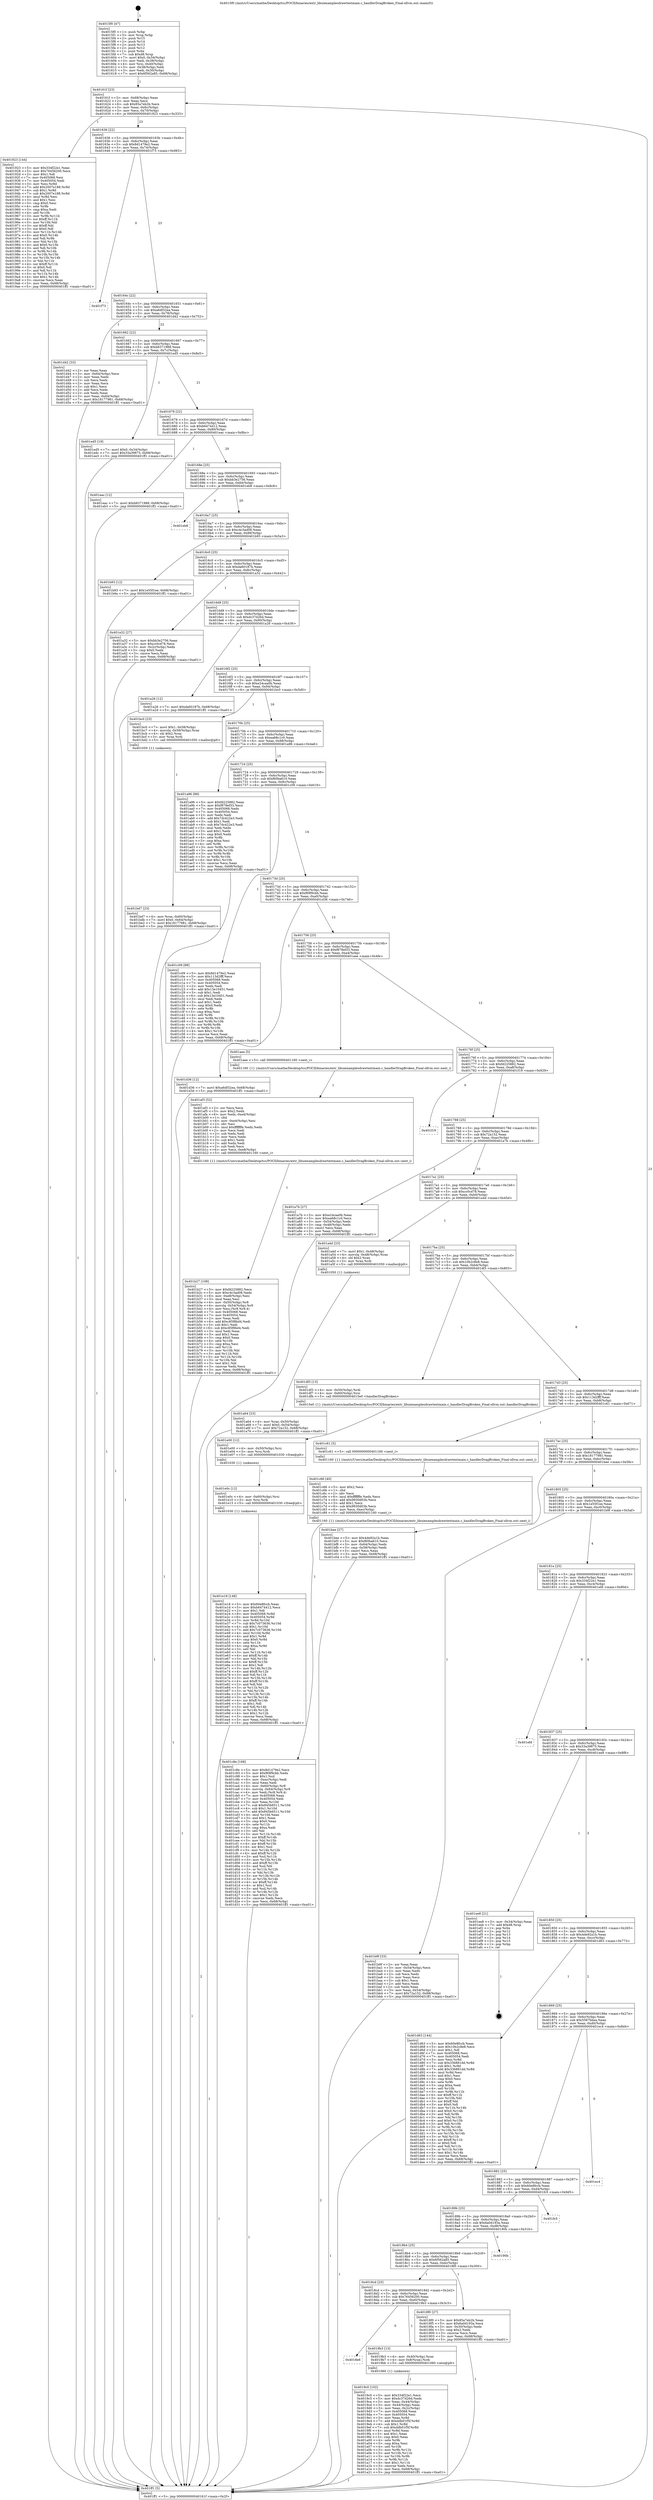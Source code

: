 digraph "0x4015f0" {
  label = "0x4015f0 (/mnt/c/Users/mathe/Desktop/tcc/POCII/binaries/extr_libuiexamplesdrawtextmain.c_handlerDragBroken_Final-ollvm.out::main(0))"
  labelloc = "t"
  node[shape=record]

  Entry [label="",width=0.3,height=0.3,shape=circle,fillcolor=black,style=filled]
  "0x40161f" [label="{
     0x40161f [23]\l
     | [instrs]\l
     &nbsp;&nbsp;0x40161f \<+3\>: mov -0x68(%rbp),%eax\l
     &nbsp;&nbsp;0x401622 \<+2\>: mov %eax,%ecx\l
     &nbsp;&nbsp;0x401624 \<+6\>: sub $0x85a7eb2b,%ecx\l
     &nbsp;&nbsp;0x40162a \<+3\>: mov %eax,-0x6c(%rbp)\l
     &nbsp;&nbsp;0x40162d \<+3\>: mov %ecx,-0x70(%rbp)\l
     &nbsp;&nbsp;0x401630 \<+6\>: je 0000000000401923 \<main+0x333\>\l
  }"]
  "0x401923" [label="{
     0x401923 [144]\l
     | [instrs]\l
     &nbsp;&nbsp;0x401923 \<+5\>: mov $0x334f22e1,%eax\l
     &nbsp;&nbsp;0x401928 \<+5\>: mov $0x76456200,%ecx\l
     &nbsp;&nbsp;0x40192d \<+2\>: mov $0x1,%dl\l
     &nbsp;&nbsp;0x40192f \<+7\>: mov 0x405068,%esi\l
     &nbsp;&nbsp;0x401936 \<+7\>: mov 0x405054,%edi\l
     &nbsp;&nbsp;0x40193d \<+3\>: mov %esi,%r8d\l
     &nbsp;&nbsp;0x401940 \<+7\>: add $0x2007e188,%r8d\l
     &nbsp;&nbsp;0x401947 \<+4\>: sub $0x1,%r8d\l
     &nbsp;&nbsp;0x40194b \<+7\>: sub $0x2007e188,%r8d\l
     &nbsp;&nbsp;0x401952 \<+4\>: imul %r8d,%esi\l
     &nbsp;&nbsp;0x401956 \<+3\>: and $0x1,%esi\l
     &nbsp;&nbsp;0x401959 \<+3\>: cmp $0x0,%esi\l
     &nbsp;&nbsp;0x40195c \<+4\>: sete %r9b\l
     &nbsp;&nbsp;0x401960 \<+3\>: cmp $0xa,%edi\l
     &nbsp;&nbsp;0x401963 \<+4\>: setl %r10b\l
     &nbsp;&nbsp;0x401967 \<+3\>: mov %r9b,%r11b\l
     &nbsp;&nbsp;0x40196a \<+4\>: xor $0xff,%r11b\l
     &nbsp;&nbsp;0x40196e \<+3\>: mov %r10b,%bl\l
     &nbsp;&nbsp;0x401971 \<+3\>: xor $0xff,%bl\l
     &nbsp;&nbsp;0x401974 \<+3\>: xor $0x0,%dl\l
     &nbsp;&nbsp;0x401977 \<+3\>: mov %r11b,%r14b\l
     &nbsp;&nbsp;0x40197a \<+4\>: and $0x0,%r14b\l
     &nbsp;&nbsp;0x40197e \<+3\>: and %dl,%r9b\l
     &nbsp;&nbsp;0x401981 \<+3\>: mov %bl,%r15b\l
     &nbsp;&nbsp;0x401984 \<+4\>: and $0x0,%r15b\l
     &nbsp;&nbsp;0x401988 \<+3\>: and %dl,%r10b\l
     &nbsp;&nbsp;0x40198b \<+3\>: or %r9b,%r14b\l
     &nbsp;&nbsp;0x40198e \<+3\>: or %r10b,%r15b\l
     &nbsp;&nbsp;0x401991 \<+3\>: xor %r15b,%r14b\l
     &nbsp;&nbsp;0x401994 \<+3\>: or %bl,%r11b\l
     &nbsp;&nbsp;0x401997 \<+4\>: xor $0xff,%r11b\l
     &nbsp;&nbsp;0x40199b \<+3\>: or $0x0,%dl\l
     &nbsp;&nbsp;0x40199e \<+3\>: and %dl,%r11b\l
     &nbsp;&nbsp;0x4019a1 \<+3\>: or %r11b,%r14b\l
     &nbsp;&nbsp;0x4019a4 \<+4\>: test $0x1,%r14b\l
     &nbsp;&nbsp;0x4019a8 \<+3\>: cmovne %ecx,%eax\l
     &nbsp;&nbsp;0x4019ab \<+3\>: mov %eax,-0x68(%rbp)\l
     &nbsp;&nbsp;0x4019ae \<+5\>: jmp 0000000000401ff1 \<main+0xa01\>\l
  }"]
  "0x401636" [label="{
     0x401636 [22]\l
     | [instrs]\l
     &nbsp;&nbsp;0x401636 \<+5\>: jmp 000000000040163b \<main+0x4b\>\l
     &nbsp;&nbsp;0x40163b \<+3\>: mov -0x6c(%rbp),%eax\l
     &nbsp;&nbsp;0x40163e \<+5\>: sub $0x8d1479e2,%eax\l
     &nbsp;&nbsp;0x401643 \<+3\>: mov %eax,-0x74(%rbp)\l
     &nbsp;&nbsp;0x401646 \<+6\>: je 0000000000401f73 \<main+0x983\>\l
  }"]
  Exit [label="",width=0.3,height=0.3,shape=circle,fillcolor=black,style=filled,peripheries=2]
  "0x401f73" [label="{
     0x401f73\l
  }", style=dashed]
  "0x40164c" [label="{
     0x40164c [22]\l
     | [instrs]\l
     &nbsp;&nbsp;0x40164c \<+5\>: jmp 0000000000401651 \<main+0x61\>\l
     &nbsp;&nbsp;0x401651 \<+3\>: mov -0x6c(%rbp),%eax\l
     &nbsp;&nbsp;0x401654 \<+5\>: sub $0xa6df32ea,%eax\l
     &nbsp;&nbsp;0x401659 \<+3\>: mov %eax,-0x78(%rbp)\l
     &nbsp;&nbsp;0x40165c \<+6\>: je 0000000000401d42 \<main+0x752\>\l
  }"]
  "0x401e18" [label="{
     0x401e18 [148]\l
     | [instrs]\l
     &nbsp;&nbsp;0x401e18 \<+5\>: mov $0x60e8fccb,%eax\l
     &nbsp;&nbsp;0x401e1d \<+5\>: mov $0xb6474412,%ecx\l
     &nbsp;&nbsp;0x401e22 \<+2\>: mov $0x1,%dl\l
     &nbsp;&nbsp;0x401e24 \<+8\>: mov 0x405068,%r8d\l
     &nbsp;&nbsp;0x401e2c \<+8\>: mov 0x405054,%r9d\l
     &nbsp;&nbsp;0x401e34 \<+3\>: mov %r8d,%r10d\l
     &nbsp;&nbsp;0x401e37 \<+7\>: sub $0x7c073636,%r10d\l
     &nbsp;&nbsp;0x401e3e \<+4\>: sub $0x1,%r10d\l
     &nbsp;&nbsp;0x401e42 \<+7\>: add $0x7c073636,%r10d\l
     &nbsp;&nbsp;0x401e49 \<+4\>: imul %r10d,%r8d\l
     &nbsp;&nbsp;0x401e4d \<+4\>: and $0x1,%r8d\l
     &nbsp;&nbsp;0x401e51 \<+4\>: cmp $0x0,%r8d\l
     &nbsp;&nbsp;0x401e55 \<+4\>: sete %r11b\l
     &nbsp;&nbsp;0x401e59 \<+4\>: cmp $0xa,%r9d\l
     &nbsp;&nbsp;0x401e5d \<+3\>: setl %bl\l
     &nbsp;&nbsp;0x401e60 \<+3\>: mov %r11b,%r14b\l
     &nbsp;&nbsp;0x401e63 \<+4\>: xor $0xff,%r14b\l
     &nbsp;&nbsp;0x401e67 \<+3\>: mov %bl,%r15b\l
     &nbsp;&nbsp;0x401e6a \<+4\>: xor $0xff,%r15b\l
     &nbsp;&nbsp;0x401e6e \<+3\>: xor $0x1,%dl\l
     &nbsp;&nbsp;0x401e71 \<+3\>: mov %r14b,%r12b\l
     &nbsp;&nbsp;0x401e74 \<+4\>: and $0xff,%r12b\l
     &nbsp;&nbsp;0x401e78 \<+3\>: and %dl,%r11b\l
     &nbsp;&nbsp;0x401e7b \<+3\>: mov %r15b,%r13b\l
     &nbsp;&nbsp;0x401e7e \<+4\>: and $0xff,%r13b\l
     &nbsp;&nbsp;0x401e82 \<+2\>: and %dl,%bl\l
     &nbsp;&nbsp;0x401e84 \<+3\>: or %r11b,%r12b\l
     &nbsp;&nbsp;0x401e87 \<+3\>: or %bl,%r13b\l
     &nbsp;&nbsp;0x401e8a \<+3\>: xor %r13b,%r12b\l
     &nbsp;&nbsp;0x401e8d \<+3\>: or %r15b,%r14b\l
     &nbsp;&nbsp;0x401e90 \<+4\>: xor $0xff,%r14b\l
     &nbsp;&nbsp;0x401e94 \<+3\>: or $0x1,%dl\l
     &nbsp;&nbsp;0x401e97 \<+3\>: and %dl,%r14b\l
     &nbsp;&nbsp;0x401e9a \<+3\>: or %r14b,%r12b\l
     &nbsp;&nbsp;0x401e9d \<+4\>: test $0x1,%r12b\l
     &nbsp;&nbsp;0x401ea1 \<+3\>: cmovne %ecx,%eax\l
     &nbsp;&nbsp;0x401ea4 \<+3\>: mov %eax,-0x68(%rbp)\l
     &nbsp;&nbsp;0x401ea7 \<+5\>: jmp 0000000000401ff1 \<main+0xa01\>\l
  }"]
  "0x401d42" [label="{
     0x401d42 [33]\l
     | [instrs]\l
     &nbsp;&nbsp;0x401d42 \<+2\>: xor %eax,%eax\l
     &nbsp;&nbsp;0x401d44 \<+3\>: mov -0x64(%rbp),%ecx\l
     &nbsp;&nbsp;0x401d47 \<+2\>: mov %eax,%edx\l
     &nbsp;&nbsp;0x401d49 \<+2\>: sub %ecx,%edx\l
     &nbsp;&nbsp;0x401d4b \<+2\>: mov %eax,%ecx\l
     &nbsp;&nbsp;0x401d4d \<+3\>: sub $0x1,%ecx\l
     &nbsp;&nbsp;0x401d50 \<+2\>: add %ecx,%edx\l
     &nbsp;&nbsp;0x401d52 \<+2\>: sub %edx,%eax\l
     &nbsp;&nbsp;0x401d54 \<+3\>: mov %eax,-0x64(%rbp)\l
     &nbsp;&nbsp;0x401d57 \<+7\>: movl $0x18177981,-0x68(%rbp)\l
     &nbsp;&nbsp;0x401d5e \<+5\>: jmp 0000000000401ff1 \<main+0xa01\>\l
  }"]
  "0x401662" [label="{
     0x401662 [22]\l
     | [instrs]\l
     &nbsp;&nbsp;0x401662 \<+5\>: jmp 0000000000401667 \<main+0x77\>\l
     &nbsp;&nbsp;0x401667 \<+3\>: mov -0x6c(%rbp),%eax\l
     &nbsp;&nbsp;0x40166a \<+5\>: sub $0xb6371988,%eax\l
     &nbsp;&nbsp;0x40166f \<+3\>: mov %eax,-0x7c(%rbp)\l
     &nbsp;&nbsp;0x401672 \<+6\>: je 0000000000401ed5 \<main+0x8e5\>\l
  }"]
  "0x401e0c" [label="{
     0x401e0c [12]\l
     | [instrs]\l
     &nbsp;&nbsp;0x401e0c \<+4\>: mov -0x60(%rbp),%rsi\l
     &nbsp;&nbsp;0x401e10 \<+3\>: mov %rsi,%rdi\l
     &nbsp;&nbsp;0x401e13 \<+5\>: call 0000000000401030 \<free@plt\>\l
     | [calls]\l
     &nbsp;&nbsp;0x401030 \{1\} (unknown)\l
  }"]
  "0x401ed5" [label="{
     0x401ed5 [19]\l
     | [instrs]\l
     &nbsp;&nbsp;0x401ed5 \<+7\>: movl $0x0,-0x34(%rbp)\l
     &nbsp;&nbsp;0x401edc \<+7\>: movl $0x33a39875,-0x68(%rbp)\l
     &nbsp;&nbsp;0x401ee3 \<+5\>: jmp 0000000000401ff1 \<main+0xa01\>\l
  }"]
  "0x401678" [label="{
     0x401678 [22]\l
     | [instrs]\l
     &nbsp;&nbsp;0x401678 \<+5\>: jmp 000000000040167d \<main+0x8d\>\l
     &nbsp;&nbsp;0x40167d \<+3\>: mov -0x6c(%rbp),%eax\l
     &nbsp;&nbsp;0x401680 \<+5\>: sub $0xb6474412,%eax\l
     &nbsp;&nbsp;0x401685 \<+3\>: mov %eax,-0x80(%rbp)\l
     &nbsp;&nbsp;0x401688 \<+6\>: je 0000000000401eac \<main+0x8bc\>\l
  }"]
  "0x401e00" [label="{
     0x401e00 [12]\l
     | [instrs]\l
     &nbsp;&nbsp;0x401e00 \<+4\>: mov -0x50(%rbp),%rsi\l
     &nbsp;&nbsp;0x401e04 \<+3\>: mov %rsi,%rdi\l
     &nbsp;&nbsp;0x401e07 \<+5\>: call 0000000000401030 \<free@plt\>\l
     | [calls]\l
     &nbsp;&nbsp;0x401030 \{1\} (unknown)\l
  }"]
  "0x401eac" [label="{
     0x401eac [12]\l
     | [instrs]\l
     &nbsp;&nbsp;0x401eac \<+7\>: movl $0xb6371988,-0x68(%rbp)\l
     &nbsp;&nbsp;0x401eb3 \<+5\>: jmp 0000000000401ff1 \<main+0xa01\>\l
  }"]
  "0x40168e" [label="{
     0x40168e [25]\l
     | [instrs]\l
     &nbsp;&nbsp;0x40168e \<+5\>: jmp 0000000000401693 \<main+0xa3\>\l
     &nbsp;&nbsp;0x401693 \<+3\>: mov -0x6c(%rbp),%eax\l
     &nbsp;&nbsp;0x401696 \<+5\>: sub $0xbb3e2756,%eax\l
     &nbsp;&nbsp;0x40169b \<+6\>: mov %eax,-0x84(%rbp)\l
     &nbsp;&nbsp;0x4016a1 \<+6\>: je 0000000000401eb8 \<main+0x8c8\>\l
  }"]
  "0x401c8e" [label="{
     0x401c8e [168]\l
     | [instrs]\l
     &nbsp;&nbsp;0x401c8e \<+5\>: mov $0x8d1479e2,%ecx\l
     &nbsp;&nbsp;0x401c93 \<+5\>: mov $0xf69f9cbb,%edx\l
     &nbsp;&nbsp;0x401c98 \<+3\>: mov $0x1,%sil\l
     &nbsp;&nbsp;0x401c9b \<+6\>: mov -0xec(%rbp),%edi\l
     &nbsp;&nbsp;0x401ca1 \<+3\>: imul %eax,%edi\l
     &nbsp;&nbsp;0x401ca4 \<+4\>: mov -0x60(%rbp),%r8\l
     &nbsp;&nbsp;0x401ca8 \<+4\>: movslq -0x64(%rbp),%r9\l
     &nbsp;&nbsp;0x401cac \<+4\>: mov %edi,(%r8,%r9,4)\l
     &nbsp;&nbsp;0x401cb0 \<+7\>: mov 0x405068,%eax\l
     &nbsp;&nbsp;0x401cb7 \<+7\>: mov 0x405054,%edi\l
     &nbsp;&nbsp;0x401cbe \<+3\>: mov %eax,%r10d\l
     &nbsp;&nbsp;0x401cc1 \<+7\>: sub $0x845b6511,%r10d\l
     &nbsp;&nbsp;0x401cc8 \<+4\>: sub $0x1,%r10d\l
     &nbsp;&nbsp;0x401ccc \<+7\>: add $0x845b6511,%r10d\l
     &nbsp;&nbsp;0x401cd3 \<+4\>: imul %r10d,%eax\l
     &nbsp;&nbsp;0x401cd7 \<+3\>: and $0x1,%eax\l
     &nbsp;&nbsp;0x401cda \<+3\>: cmp $0x0,%eax\l
     &nbsp;&nbsp;0x401cdd \<+4\>: sete %r11b\l
     &nbsp;&nbsp;0x401ce1 \<+3\>: cmp $0xa,%edi\l
     &nbsp;&nbsp;0x401ce4 \<+3\>: setl %bl\l
     &nbsp;&nbsp;0x401ce7 \<+3\>: mov %r11b,%r14b\l
     &nbsp;&nbsp;0x401cea \<+4\>: xor $0xff,%r14b\l
     &nbsp;&nbsp;0x401cee \<+3\>: mov %bl,%r15b\l
     &nbsp;&nbsp;0x401cf1 \<+4\>: xor $0xff,%r15b\l
     &nbsp;&nbsp;0x401cf5 \<+4\>: xor $0x1,%sil\l
     &nbsp;&nbsp;0x401cf9 \<+3\>: mov %r14b,%r12b\l
     &nbsp;&nbsp;0x401cfc \<+4\>: and $0xff,%r12b\l
     &nbsp;&nbsp;0x401d00 \<+3\>: and %sil,%r11b\l
     &nbsp;&nbsp;0x401d03 \<+3\>: mov %r15b,%r13b\l
     &nbsp;&nbsp;0x401d06 \<+4\>: and $0xff,%r13b\l
     &nbsp;&nbsp;0x401d0a \<+3\>: and %sil,%bl\l
     &nbsp;&nbsp;0x401d0d \<+3\>: or %r11b,%r12b\l
     &nbsp;&nbsp;0x401d10 \<+3\>: or %bl,%r13b\l
     &nbsp;&nbsp;0x401d13 \<+3\>: xor %r13b,%r12b\l
     &nbsp;&nbsp;0x401d16 \<+3\>: or %r15b,%r14b\l
     &nbsp;&nbsp;0x401d19 \<+4\>: xor $0xff,%r14b\l
     &nbsp;&nbsp;0x401d1d \<+4\>: or $0x1,%sil\l
     &nbsp;&nbsp;0x401d21 \<+3\>: and %sil,%r14b\l
     &nbsp;&nbsp;0x401d24 \<+3\>: or %r14b,%r12b\l
     &nbsp;&nbsp;0x401d27 \<+4\>: test $0x1,%r12b\l
     &nbsp;&nbsp;0x401d2b \<+3\>: cmovne %edx,%ecx\l
     &nbsp;&nbsp;0x401d2e \<+3\>: mov %ecx,-0x68(%rbp)\l
     &nbsp;&nbsp;0x401d31 \<+5\>: jmp 0000000000401ff1 \<main+0xa01\>\l
  }"]
  "0x401eb8" [label="{
     0x401eb8\l
  }", style=dashed]
  "0x4016a7" [label="{
     0x4016a7 [25]\l
     | [instrs]\l
     &nbsp;&nbsp;0x4016a7 \<+5\>: jmp 00000000004016ac \<main+0xbc\>\l
     &nbsp;&nbsp;0x4016ac \<+3\>: mov -0x6c(%rbp),%eax\l
     &nbsp;&nbsp;0x4016af \<+5\>: sub $0xc4c3ad08,%eax\l
     &nbsp;&nbsp;0x4016b4 \<+6\>: mov %eax,-0x88(%rbp)\l
     &nbsp;&nbsp;0x4016ba \<+6\>: je 0000000000401b93 \<main+0x5a3\>\l
  }"]
  "0x401c66" [label="{
     0x401c66 [40]\l
     | [instrs]\l
     &nbsp;&nbsp;0x401c66 \<+5\>: mov $0x2,%ecx\l
     &nbsp;&nbsp;0x401c6b \<+1\>: cltd\l
     &nbsp;&nbsp;0x401c6c \<+2\>: idiv %ecx\l
     &nbsp;&nbsp;0x401c6e \<+6\>: imul $0xfffffffe,%edx,%ecx\l
     &nbsp;&nbsp;0x401c74 \<+6\>: add $0x9930d03b,%ecx\l
     &nbsp;&nbsp;0x401c7a \<+3\>: add $0x1,%ecx\l
     &nbsp;&nbsp;0x401c7d \<+6\>: sub $0x9930d03b,%ecx\l
     &nbsp;&nbsp;0x401c83 \<+6\>: mov %ecx,-0xec(%rbp)\l
     &nbsp;&nbsp;0x401c89 \<+5\>: call 0000000000401160 \<next_i\>\l
     | [calls]\l
     &nbsp;&nbsp;0x401160 \{1\} (/mnt/c/Users/mathe/Desktop/tcc/POCII/binaries/extr_libuiexamplesdrawtextmain.c_handlerDragBroken_Final-ollvm.out::next_i)\l
  }"]
  "0x401b93" [label="{
     0x401b93 [12]\l
     | [instrs]\l
     &nbsp;&nbsp;0x401b93 \<+7\>: movl $0x1e55f1ee,-0x68(%rbp)\l
     &nbsp;&nbsp;0x401b9a \<+5\>: jmp 0000000000401ff1 \<main+0xa01\>\l
  }"]
  "0x4016c0" [label="{
     0x4016c0 [25]\l
     | [instrs]\l
     &nbsp;&nbsp;0x4016c0 \<+5\>: jmp 00000000004016c5 \<main+0xd5\>\l
     &nbsp;&nbsp;0x4016c5 \<+3\>: mov -0x6c(%rbp),%eax\l
     &nbsp;&nbsp;0x4016c8 \<+5\>: sub $0xda60187b,%eax\l
     &nbsp;&nbsp;0x4016cd \<+6\>: mov %eax,-0x8c(%rbp)\l
     &nbsp;&nbsp;0x4016d3 \<+6\>: je 0000000000401a32 \<main+0x442\>\l
  }"]
  "0x401bd7" [label="{
     0x401bd7 [23]\l
     | [instrs]\l
     &nbsp;&nbsp;0x401bd7 \<+4\>: mov %rax,-0x60(%rbp)\l
     &nbsp;&nbsp;0x401bdb \<+7\>: movl $0x0,-0x64(%rbp)\l
     &nbsp;&nbsp;0x401be2 \<+7\>: movl $0x18177981,-0x68(%rbp)\l
     &nbsp;&nbsp;0x401be9 \<+5\>: jmp 0000000000401ff1 \<main+0xa01\>\l
  }"]
  "0x401a32" [label="{
     0x401a32 [27]\l
     | [instrs]\l
     &nbsp;&nbsp;0x401a32 \<+5\>: mov $0xbb3e2756,%eax\l
     &nbsp;&nbsp;0x401a37 \<+5\>: mov $0xcc0cd78,%ecx\l
     &nbsp;&nbsp;0x401a3c \<+3\>: mov -0x2c(%rbp),%edx\l
     &nbsp;&nbsp;0x401a3f \<+3\>: cmp $0x0,%edx\l
     &nbsp;&nbsp;0x401a42 \<+3\>: cmove %ecx,%eax\l
     &nbsp;&nbsp;0x401a45 \<+3\>: mov %eax,-0x68(%rbp)\l
     &nbsp;&nbsp;0x401a48 \<+5\>: jmp 0000000000401ff1 \<main+0xa01\>\l
  }"]
  "0x4016d9" [label="{
     0x4016d9 [25]\l
     | [instrs]\l
     &nbsp;&nbsp;0x4016d9 \<+5\>: jmp 00000000004016de \<main+0xee\>\l
     &nbsp;&nbsp;0x4016de \<+3\>: mov -0x6c(%rbp),%eax\l
     &nbsp;&nbsp;0x4016e1 \<+5\>: sub $0xdc37d26d,%eax\l
     &nbsp;&nbsp;0x4016e6 \<+6\>: mov %eax,-0x90(%rbp)\l
     &nbsp;&nbsp;0x4016ec \<+6\>: je 0000000000401a26 \<main+0x436\>\l
  }"]
  "0x401b27" [label="{
     0x401b27 [108]\l
     | [instrs]\l
     &nbsp;&nbsp;0x401b27 \<+5\>: mov $0xfd225882,%ecx\l
     &nbsp;&nbsp;0x401b2c \<+5\>: mov $0xc4c3ad08,%edx\l
     &nbsp;&nbsp;0x401b31 \<+6\>: mov -0xe8(%rbp),%esi\l
     &nbsp;&nbsp;0x401b37 \<+3\>: imul %eax,%esi\l
     &nbsp;&nbsp;0x401b3a \<+4\>: mov -0x50(%rbp),%r8\l
     &nbsp;&nbsp;0x401b3e \<+4\>: movslq -0x54(%rbp),%r9\l
     &nbsp;&nbsp;0x401b42 \<+4\>: mov %esi,(%r8,%r9,4)\l
     &nbsp;&nbsp;0x401b46 \<+7\>: mov 0x405068,%eax\l
     &nbsp;&nbsp;0x401b4d \<+7\>: mov 0x405054,%esi\l
     &nbsp;&nbsp;0x401b54 \<+2\>: mov %eax,%edi\l
     &nbsp;&nbsp;0x401b56 \<+6\>: add $0xc85f8bd4,%edi\l
     &nbsp;&nbsp;0x401b5c \<+3\>: sub $0x1,%edi\l
     &nbsp;&nbsp;0x401b5f \<+6\>: sub $0xc85f8bd4,%edi\l
     &nbsp;&nbsp;0x401b65 \<+3\>: imul %edi,%eax\l
     &nbsp;&nbsp;0x401b68 \<+3\>: and $0x1,%eax\l
     &nbsp;&nbsp;0x401b6b \<+3\>: cmp $0x0,%eax\l
     &nbsp;&nbsp;0x401b6e \<+4\>: sete %r10b\l
     &nbsp;&nbsp;0x401b72 \<+3\>: cmp $0xa,%esi\l
     &nbsp;&nbsp;0x401b75 \<+4\>: setl %r11b\l
     &nbsp;&nbsp;0x401b79 \<+3\>: mov %r10b,%bl\l
     &nbsp;&nbsp;0x401b7c \<+3\>: and %r11b,%bl\l
     &nbsp;&nbsp;0x401b7f \<+3\>: xor %r11b,%r10b\l
     &nbsp;&nbsp;0x401b82 \<+3\>: or %r10b,%bl\l
     &nbsp;&nbsp;0x401b85 \<+3\>: test $0x1,%bl\l
     &nbsp;&nbsp;0x401b88 \<+3\>: cmovne %edx,%ecx\l
     &nbsp;&nbsp;0x401b8b \<+3\>: mov %ecx,-0x68(%rbp)\l
     &nbsp;&nbsp;0x401b8e \<+5\>: jmp 0000000000401ff1 \<main+0xa01\>\l
  }"]
  "0x401a26" [label="{
     0x401a26 [12]\l
     | [instrs]\l
     &nbsp;&nbsp;0x401a26 \<+7\>: movl $0xda60187b,-0x68(%rbp)\l
     &nbsp;&nbsp;0x401a2d \<+5\>: jmp 0000000000401ff1 \<main+0xa01\>\l
  }"]
  "0x4016f2" [label="{
     0x4016f2 [25]\l
     | [instrs]\l
     &nbsp;&nbsp;0x4016f2 \<+5\>: jmp 00000000004016f7 \<main+0x107\>\l
     &nbsp;&nbsp;0x4016f7 \<+3\>: mov -0x6c(%rbp),%eax\l
     &nbsp;&nbsp;0x4016fa \<+5\>: sub $0xe24caa0b,%eax\l
     &nbsp;&nbsp;0x4016ff \<+6\>: mov %eax,-0x94(%rbp)\l
     &nbsp;&nbsp;0x401705 \<+6\>: je 0000000000401bc0 \<main+0x5d0\>\l
  }"]
  "0x401af3" [label="{
     0x401af3 [52]\l
     | [instrs]\l
     &nbsp;&nbsp;0x401af3 \<+2\>: xor %ecx,%ecx\l
     &nbsp;&nbsp;0x401af5 \<+5\>: mov $0x2,%edx\l
     &nbsp;&nbsp;0x401afa \<+6\>: mov %edx,-0xe4(%rbp)\l
     &nbsp;&nbsp;0x401b00 \<+1\>: cltd\l
     &nbsp;&nbsp;0x401b01 \<+6\>: mov -0xe4(%rbp),%esi\l
     &nbsp;&nbsp;0x401b07 \<+2\>: idiv %esi\l
     &nbsp;&nbsp;0x401b09 \<+6\>: imul $0xfffffffe,%edx,%edx\l
     &nbsp;&nbsp;0x401b0f \<+2\>: mov %ecx,%edi\l
     &nbsp;&nbsp;0x401b11 \<+2\>: sub %edx,%edi\l
     &nbsp;&nbsp;0x401b13 \<+2\>: mov %ecx,%edx\l
     &nbsp;&nbsp;0x401b15 \<+3\>: sub $0x1,%edx\l
     &nbsp;&nbsp;0x401b18 \<+2\>: add %edx,%edi\l
     &nbsp;&nbsp;0x401b1a \<+2\>: sub %edi,%ecx\l
     &nbsp;&nbsp;0x401b1c \<+6\>: mov %ecx,-0xe8(%rbp)\l
     &nbsp;&nbsp;0x401b22 \<+5\>: call 0000000000401160 \<next_i\>\l
     | [calls]\l
     &nbsp;&nbsp;0x401160 \{1\} (/mnt/c/Users/mathe/Desktop/tcc/POCII/binaries/extr_libuiexamplesdrawtextmain.c_handlerDragBroken_Final-ollvm.out::next_i)\l
  }"]
  "0x401bc0" [label="{
     0x401bc0 [23]\l
     | [instrs]\l
     &nbsp;&nbsp;0x401bc0 \<+7\>: movl $0x1,-0x58(%rbp)\l
     &nbsp;&nbsp;0x401bc7 \<+4\>: movslq -0x58(%rbp),%rax\l
     &nbsp;&nbsp;0x401bcb \<+4\>: shl $0x2,%rax\l
     &nbsp;&nbsp;0x401bcf \<+3\>: mov %rax,%rdi\l
     &nbsp;&nbsp;0x401bd2 \<+5\>: call 0000000000401050 \<malloc@plt\>\l
     | [calls]\l
     &nbsp;&nbsp;0x401050 \{1\} (unknown)\l
  }"]
  "0x40170b" [label="{
     0x40170b [25]\l
     | [instrs]\l
     &nbsp;&nbsp;0x40170b \<+5\>: jmp 0000000000401710 \<main+0x120\>\l
     &nbsp;&nbsp;0x401710 \<+3\>: mov -0x6c(%rbp),%eax\l
     &nbsp;&nbsp;0x401713 \<+5\>: sub $0xea68c1c0,%eax\l
     &nbsp;&nbsp;0x401718 \<+6\>: mov %eax,-0x98(%rbp)\l
     &nbsp;&nbsp;0x40171e \<+6\>: je 0000000000401a96 \<main+0x4a6\>\l
  }"]
  "0x401a64" [label="{
     0x401a64 [23]\l
     | [instrs]\l
     &nbsp;&nbsp;0x401a64 \<+4\>: mov %rax,-0x50(%rbp)\l
     &nbsp;&nbsp;0x401a68 \<+7\>: movl $0x0,-0x54(%rbp)\l
     &nbsp;&nbsp;0x401a6f \<+7\>: movl $0x72a152,-0x68(%rbp)\l
     &nbsp;&nbsp;0x401a76 \<+5\>: jmp 0000000000401ff1 \<main+0xa01\>\l
  }"]
  "0x401a96" [label="{
     0x401a96 [88]\l
     | [instrs]\l
     &nbsp;&nbsp;0x401a96 \<+5\>: mov $0xfd225882,%eax\l
     &nbsp;&nbsp;0x401a9b \<+5\>: mov $0xf878ef33,%ecx\l
     &nbsp;&nbsp;0x401aa0 \<+7\>: mov 0x405068,%edx\l
     &nbsp;&nbsp;0x401aa7 \<+7\>: mov 0x405054,%esi\l
     &nbsp;&nbsp;0x401aae \<+2\>: mov %edx,%edi\l
     &nbsp;&nbsp;0x401ab0 \<+6\>: add $0x7dc422e3,%edi\l
     &nbsp;&nbsp;0x401ab6 \<+3\>: sub $0x1,%edi\l
     &nbsp;&nbsp;0x401ab9 \<+6\>: sub $0x7dc422e3,%edi\l
     &nbsp;&nbsp;0x401abf \<+3\>: imul %edi,%edx\l
     &nbsp;&nbsp;0x401ac2 \<+3\>: and $0x1,%edx\l
     &nbsp;&nbsp;0x401ac5 \<+3\>: cmp $0x0,%edx\l
     &nbsp;&nbsp;0x401ac8 \<+4\>: sete %r8b\l
     &nbsp;&nbsp;0x401acc \<+3\>: cmp $0xa,%esi\l
     &nbsp;&nbsp;0x401acf \<+4\>: setl %r9b\l
     &nbsp;&nbsp;0x401ad3 \<+3\>: mov %r8b,%r10b\l
     &nbsp;&nbsp;0x401ad6 \<+3\>: and %r9b,%r10b\l
     &nbsp;&nbsp;0x401ad9 \<+3\>: xor %r9b,%r8b\l
     &nbsp;&nbsp;0x401adc \<+3\>: or %r8b,%r10b\l
     &nbsp;&nbsp;0x401adf \<+4\>: test $0x1,%r10b\l
     &nbsp;&nbsp;0x401ae3 \<+3\>: cmovne %ecx,%eax\l
     &nbsp;&nbsp;0x401ae6 \<+3\>: mov %eax,-0x68(%rbp)\l
     &nbsp;&nbsp;0x401ae9 \<+5\>: jmp 0000000000401ff1 \<main+0xa01\>\l
  }"]
  "0x401724" [label="{
     0x401724 [25]\l
     | [instrs]\l
     &nbsp;&nbsp;0x401724 \<+5\>: jmp 0000000000401729 \<main+0x139\>\l
     &nbsp;&nbsp;0x401729 \<+3\>: mov -0x6c(%rbp),%eax\l
     &nbsp;&nbsp;0x40172c \<+5\>: sub $0xf60ba610,%eax\l
     &nbsp;&nbsp;0x401731 \<+6\>: mov %eax,-0x9c(%rbp)\l
     &nbsp;&nbsp;0x401737 \<+6\>: je 0000000000401c09 \<main+0x619\>\l
  }"]
  "0x4019c0" [label="{
     0x4019c0 [102]\l
     | [instrs]\l
     &nbsp;&nbsp;0x4019c0 \<+5\>: mov $0x334f22e1,%ecx\l
     &nbsp;&nbsp;0x4019c5 \<+5\>: mov $0xdc37d26d,%edx\l
     &nbsp;&nbsp;0x4019ca \<+3\>: mov %eax,-0x44(%rbp)\l
     &nbsp;&nbsp;0x4019cd \<+3\>: mov -0x44(%rbp),%eax\l
     &nbsp;&nbsp;0x4019d0 \<+3\>: mov %eax,-0x2c(%rbp)\l
     &nbsp;&nbsp;0x4019d3 \<+7\>: mov 0x405068,%eax\l
     &nbsp;&nbsp;0x4019da \<+7\>: mov 0x405054,%esi\l
     &nbsp;&nbsp;0x4019e1 \<+3\>: mov %eax,%r8d\l
     &nbsp;&nbsp;0x4019e4 \<+7\>: add $0xddb01f5f,%r8d\l
     &nbsp;&nbsp;0x4019eb \<+4\>: sub $0x1,%r8d\l
     &nbsp;&nbsp;0x4019ef \<+7\>: sub $0xddb01f5f,%r8d\l
     &nbsp;&nbsp;0x4019f6 \<+4\>: imul %r8d,%eax\l
     &nbsp;&nbsp;0x4019fa \<+3\>: and $0x1,%eax\l
     &nbsp;&nbsp;0x4019fd \<+3\>: cmp $0x0,%eax\l
     &nbsp;&nbsp;0x401a00 \<+4\>: sete %r9b\l
     &nbsp;&nbsp;0x401a04 \<+3\>: cmp $0xa,%esi\l
     &nbsp;&nbsp;0x401a07 \<+4\>: setl %r10b\l
     &nbsp;&nbsp;0x401a0b \<+3\>: mov %r9b,%r11b\l
     &nbsp;&nbsp;0x401a0e \<+3\>: and %r10b,%r11b\l
     &nbsp;&nbsp;0x401a11 \<+3\>: xor %r10b,%r9b\l
     &nbsp;&nbsp;0x401a14 \<+3\>: or %r9b,%r11b\l
     &nbsp;&nbsp;0x401a17 \<+4\>: test $0x1,%r11b\l
     &nbsp;&nbsp;0x401a1b \<+3\>: cmovne %edx,%ecx\l
     &nbsp;&nbsp;0x401a1e \<+3\>: mov %ecx,-0x68(%rbp)\l
     &nbsp;&nbsp;0x401a21 \<+5\>: jmp 0000000000401ff1 \<main+0xa01\>\l
  }"]
  "0x401c09" [label="{
     0x401c09 [88]\l
     | [instrs]\l
     &nbsp;&nbsp;0x401c09 \<+5\>: mov $0x8d1479e2,%eax\l
     &nbsp;&nbsp;0x401c0e \<+5\>: mov $0x113d2fff,%ecx\l
     &nbsp;&nbsp;0x401c13 \<+7\>: mov 0x405068,%edx\l
     &nbsp;&nbsp;0x401c1a \<+7\>: mov 0x405054,%esi\l
     &nbsp;&nbsp;0x401c21 \<+2\>: mov %edx,%edi\l
     &nbsp;&nbsp;0x401c23 \<+6\>: add $0x13e10451,%edi\l
     &nbsp;&nbsp;0x401c29 \<+3\>: sub $0x1,%edi\l
     &nbsp;&nbsp;0x401c2c \<+6\>: sub $0x13e10451,%edi\l
     &nbsp;&nbsp;0x401c32 \<+3\>: imul %edi,%edx\l
     &nbsp;&nbsp;0x401c35 \<+3\>: and $0x1,%edx\l
     &nbsp;&nbsp;0x401c38 \<+3\>: cmp $0x0,%edx\l
     &nbsp;&nbsp;0x401c3b \<+4\>: sete %r8b\l
     &nbsp;&nbsp;0x401c3f \<+3\>: cmp $0xa,%esi\l
     &nbsp;&nbsp;0x401c42 \<+4\>: setl %r9b\l
     &nbsp;&nbsp;0x401c46 \<+3\>: mov %r8b,%r10b\l
     &nbsp;&nbsp;0x401c49 \<+3\>: and %r9b,%r10b\l
     &nbsp;&nbsp;0x401c4c \<+3\>: xor %r9b,%r8b\l
     &nbsp;&nbsp;0x401c4f \<+3\>: or %r8b,%r10b\l
     &nbsp;&nbsp;0x401c52 \<+4\>: test $0x1,%r10b\l
     &nbsp;&nbsp;0x401c56 \<+3\>: cmovne %ecx,%eax\l
     &nbsp;&nbsp;0x401c59 \<+3\>: mov %eax,-0x68(%rbp)\l
     &nbsp;&nbsp;0x401c5c \<+5\>: jmp 0000000000401ff1 \<main+0xa01\>\l
  }"]
  "0x40173d" [label="{
     0x40173d [25]\l
     | [instrs]\l
     &nbsp;&nbsp;0x40173d \<+5\>: jmp 0000000000401742 \<main+0x152\>\l
     &nbsp;&nbsp;0x401742 \<+3\>: mov -0x6c(%rbp),%eax\l
     &nbsp;&nbsp;0x401745 \<+5\>: sub $0xf69f9cbb,%eax\l
     &nbsp;&nbsp;0x40174a \<+6\>: mov %eax,-0xa0(%rbp)\l
     &nbsp;&nbsp;0x401750 \<+6\>: je 0000000000401d36 \<main+0x746\>\l
  }"]
  "0x4018e6" [label="{
     0x4018e6\l
  }", style=dashed]
  "0x401d36" [label="{
     0x401d36 [12]\l
     | [instrs]\l
     &nbsp;&nbsp;0x401d36 \<+7\>: movl $0xa6df32ea,-0x68(%rbp)\l
     &nbsp;&nbsp;0x401d3d \<+5\>: jmp 0000000000401ff1 \<main+0xa01\>\l
  }"]
  "0x401756" [label="{
     0x401756 [25]\l
     | [instrs]\l
     &nbsp;&nbsp;0x401756 \<+5\>: jmp 000000000040175b \<main+0x16b\>\l
     &nbsp;&nbsp;0x40175b \<+3\>: mov -0x6c(%rbp),%eax\l
     &nbsp;&nbsp;0x40175e \<+5\>: sub $0xf878ef33,%eax\l
     &nbsp;&nbsp;0x401763 \<+6\>: mov %eax,-0xa4(%rbp)\l
     &nbsp;&nbsp;0x401769 \<+6\>: je 0000000000401aee \<main+0x4fe\>\l
  }"]
  "0x4019b3" [label="{
     0x4019b3 [13]\l
     | [instrs]\l
     &nbsp;&nbsp;0x4019b3 \<+4\>: mov -0x40(%rbp),%rax\l
     &nbsp;&nbsp;0x4019b7 \<+4\>: mov 0x8(%rax),%rdi\l
     &nbsp;&nbsp;0x4019bb \<+5\>: call 0000000000401060 \<atoi@plt\>\l
     | [calls]\l
     &nbsp;&nbsp;0x401060 \{1\} (unknown)\l
  }"]
  "0x401aee" [label="{
     0x401aee [5]\l
     | [instrs]\l
     &nbsp;&nbsp;0x401aee \<+5\>: call 0000000000401160 \<next_i\>\l
     | [calls]\l
     &nbsp;&nbsp;0x401160 \{1\} (/mnt/c/Users/mathe/Desktop/tcc/POCII/binaries/extr_libuiexamplesdrawtextmain.c_handlerDragBroken_Final-ollvm.out::next_i)\l
  }"]
  "0x40176f" [label="{
     0x40176f [25]\l
     | [instrs]\l
     &nbsp;&nbsp;0x40176f \<+5\>: jmp 0000000000401774 \<main+0x184\>\l
     &nbsp;&nbsp;0x401774 \<+3\>: mov -0x6c(%rbp),%eax\l
     &nbsp;&nbsp;0x401777 \<+5\>: sub $0xfd225882,%eax\l
     &nbsp;&nbsp;0x40177c \<+6\>: mov %eax,-0xa8(%rbp)\l
     &nbsp;&nbsp;0x401782 \<+6\>: je 0000000000401f19 \<main+0x929\>\l
  }"]
  "0x4015f0" [label="{
     0x4015f0 [47]\l
     | [instrs]\l
     &nbsp;&nbsp;0x4015f0 \<+1\>: push %rbp\l
     &nbsp;&nbsp;0x4015f1 \<+3\>: mov %rsp,%rbp\l
     &nbsp;&nbsp;0x4015f4 \<+2\>: push %r15\l
     &nbsp;&nbsp;0x4015f6 \<+2\>: push %r14\l
     &nbsp;&nbsp;0x4015f8 \<+2\>: push %r13\l
     &nbsp;&nbsp;0x4015fa \<+2\>: push %r12\l
     &nbsp;&nbsp;0x4015fc \<+1\>: push %rbx\l
     &nbsp;&nbsp;0x4015fd \<+7\>: sub $0xd8,%rsp\l
     &nbsp;&nbsp;0x401604 \<+7\>: movl $0x0,-0x34(%rbp)\l
     &nbsp;&nbsp;0x40160b \<+3\>: mov %edi,-0x38(%rbp)\l
     &nbsp;&nbsp;0x40160e \<+4\>: mov %rsi,-0x40(%rbp)\l
     &nbsp;&nbsp;0x401612 \<+3\>: mov -0x38(%rbp),%edi\l
     &nbsp;&nbsp;0x401615 \<+3\>: mov %edi,-0x30(%rbp)\l
     &nbsp;&nbsp;0x401618 \<+7\>: movl $0x6f562a85,-0x68(%rbp)\l
  }"]
  "0x401f19" [label="{
     0x401f19\l
  }", style=dashed]
  "0x401788" [label="{
     0x401788 [25]\l
     | [instrs]\l
     &nbsp;&nbsp;0x401788 \<+5\>: jmp 000000000040178d \<main+0x19d\>\l
     &nbsp;&nbsp;0x40178d \<+3\>: mov -0x6c(%rbp),%eax\l
     &nbsp;&nbsp;0x401790 \<+5\>: sub $0x72a152,%eax\l
     &nbsp;&nbsp;0x401795 \<+6\>: mov %eax,-0xac(%rbp)\l
     &nbsp;&nbsp;0x40179b \<+6\>: je 0000000000401a7b \<main+0x48b\>\l
  }"]
  "0x401ff1" [label="{
     0x401ff1 [5]\l
     | [instrs]\l
     &nbsp;&nbsp;0x401ff1 \<+5\>: jmp 000000000040161f \<main+0x2f\>\l
  }"]
  "0x401a7b" [label="{
     0x401a7b [27]\l
     | [instrs]\l
     &nbsp;&nbsp;0x401a7b \<+5\>: mov $0xe24caa0b,%eax\l
     &nbsp;&nbsp;0x401a80 \<+5\>: mov $0xea68c1c0,%ecx\l
     &nbsp;&nbsp;0x401a85 \<+3\>: mov -0x54(%rbp),%edx\l
     &nbsp;&nbsp;0x401a88 \<+3\>: cmp -0x48(%rbp),%edx\l
     &nbsp;&nbsp;0x401a8b \<+3\>: cmovl %ecx,%eax\l
     &nbsp;&nbsp;0x401a8e \<+3\>: mov %eax,-0x68(%rbp)\l
     &nbsp;&nbsp;0x401a91 \<+5\>: jmp 0000000000401ff1 \<main+0xa01\>\l
  }"]
  "0x4017a1" [label="{
     0x4017a1 [25]\l
     | [instrs]\l
     &nbsp;&nbsp;0x4017a1 \<+5\>: jmp 00000000004017a6 \<main+0x1b6\>\l
     &nbsp;&nbsp;0x4017a6 \<+3\>: mov -0x6c(%rbp),%eax\l
     &nbsp;&nbsp;0x4017a9 \<+5\>: sub $0xcc0cd78,%eax\l
     &nbsp;&nbsp;0x4017ae \<+6\>: mov %eax,-0xb0(%rbp)\l
     &nbsp;&nbsp;0x4017b4 \<+6\>: je 0000000000401a4d \<main+0x45d\>\l
  }"]
  "0x4018cd" [label="{
     0x4018cd [25]\l
     | [instrs]\l
     &nbsp;&nbsp;0x4018cd \<+5\>: jmp 00000000004018d2 \<main+0x2e2\>\l
     &nbsp;&nbsp;0x4018d2 \<+3\>: mov -0x6c(%rbp),%eax\l
     &nbsp;&nbsp;0x4018d5 \<+5\>: sub $0x76456200,%eax\l
     &nbsp;&nbsp;0x4018da \<+6\>: mov %eax,-0xe0(%rbp)\l
     &nbsp;&nbsp;0x4018e0 \<+6\>: je 00000000004019b3 \<main+0x3c3\>\l
  }"]
  "0x401a4d" [label="{
     0x401a4d [23]\l
     | [instrs]\l
     &nbsp;&nbsp;0x401a4d \<+7\>: movl $0x1,-0x48(%rbp)\l
     &nbsp;&nbsp;0x401a54 \<+4\>: movslq -0x48(%rbp),%rax\l
     &nbsp;&nbsp;0x401a58 \<+4\>: shl $0x2,%rax\l
     &nbsp;&nbsp;0x401a5c \<+3\>: mov %rax,%rdi\l
     &nbsp;&nbsp;0x401a5f \<+5\>: call 0000000000401050 \<malloc@plt\>\l
     | [calls]\l
     &nbsp;&nbsp;0x401050 \{1\} (unknown)\l
  }"]
  "0x4017ba" [label="{
     0x4017ba [25]\l
     | [instrs]\l
     &nbsp;&nbsp;0x4017ba \<+5\>: jmp 00000000004017bf \<main+0x1cf\>\l
     &nbsp;&nbsp;0x4017bf \<+3\>: mov -0x6c(%rbp),%eax\l
     &nbsp;&nbsp;0x4017c2 \<+5\>: sub $0x10b2c8e8,%eax\l
     &nbsp;&nbsp;0x4017c7 \<+6\>: mov %eax,-0xb4(%rbp)\l
     &nbsp;&nbsp;0x4017cd \<+6\>: je 0000000000401df3 \<main+0x803\>\l
  }"]
  "0x4018f0" [label="{
     0x4018f0 [27]\l
     | [instrs]\l
     &nbsp;&nbsp;0x4018f0 \<+5\>: mov $0x85a7eb2b,%eax\l
     &nbsp;&nbsp;0x4018f5 \<+5\>: mov $0x6a0d193a,%ecx\l
     &nbsp;&nbsp;0x4018fa \<+3\>: mov -0x30(%rbp),%edx\l
     &nbsp;&nbsp;0x4018fd \<+3\>: cmp $0x2,%edx\l
     &nbsp;&nbsp;0x401900 \<+3\>: cmovne %ecx,%eax\l
     &nbsp;&nbsp;0x401903 \<+3\>: mov %eax,-0x68(%rbp)\l
     &nbsp;&nbsp;0x401906 \<+5\>: jmp 0000000000401ff1 \<main+0xa01\>\l
  }"]
  "0x401df3" [label="{
     0x401df3 [13]\l
     | [instrs]\l
     &nbsp;&nbsp;0x401df3 \<+4\>: mov -0x50(%rbp),%rdi\l
     &nbsp;&nbsp;0x401df7 \<+4\>: mov -0x60(%rbp),%rsi\l
     &nbsp;&nbsp;0x401dfb \<+5\>: call 00000000004015e0 \<handlerDragBroken\>\l
     | [calls]\l
     &nbsp;&nbsp;0x4015e0 \{1\} (/mnt/c/Users/mathe/Desktop/tcc/POCII/binaries/extr_libuiexamplesdrawtextmain.c_handlerDragBroken_Final-ollvm.out::handlerDragBroken)\l
  }"]
  "0x4017d3" [label="{
     0x4017d3 [25]\l
     | [instrs]\l
     &nbsp;&nbsp;0x4017d3 \<+5\>: jmp 00000000004017d8 \<main+0x1e8\>\l
     &nbsp;&nbsp;0x4017d8 \<+3\>: mov -0x6c(%rbp),%eax\l
     &nbsp;&nbsp;0x4017db \<+5\>: sub $0x113d2fff,%eax\l
     &nbsp;&nbsp;0x4017e0 \<+6\>: mov %eax,-0xb8(%rbp)\l
     &nbsp;&nbsp;0x4017e6 \<+6\>: je 0000000000401c61 \<main+0x671\>\l
  }"]
  "0x4018b4" [label="{
     0x4018b4 [25]\l
     | [instrs]\l
     &nbsp;&nbsp;0x4018b4 \<+5\>: jmp 00000000004018b9 \<main+0x2c9\>\l
     &nbsp;&nbsp;0x4018b9 \<+3\>: mov -0x6c(%rbp),%eax\l
     &nbsp;&nbsp;0x4018bc \<+5\>: sub $0x6f562a85,%eax\l
     &nbsp;&nbsp;0x4018c1 \<+6\>: mov %eax,-0xdc(%rbp)\l
     &nbsp;&nbsp;0x4018c7 \<+6\>: je 00000000004018f0 \<main+0x300\>\l
  }"]
  "0x401c61" [label="{
     0x401c61 [5]\l
     | [instrs]\l
     &nbsp;&nbsp;0x401c61 \<+5\>: call 0000000000401160 \<next_i\>\l
     | [calls]\l
     &nbsp;&nbsp;0x401160 \{1\} (/mnt/c/Users/mathe/Desktop/tcc/POCII/binaries/extr_libuiexamplesdrawtextmain.c_handlerDragBroken_Final-ollvm.out::next_i)\l
  }"]
  "0x4017ec" [label="{
     0x4017ec [25]\l
     | [instrs]\l
     &nbsp;&nbsp;0x4017ec \<+5\>: jmp 00000000004017f1 \<main+0x201\>\l
     &nbsp;&nbsp;0x4017f1 \<+3\>: mov -0x6c(%rbp),%eax\l
     &nbsp;&nbsp;0x4017f4 \<+5\>: sub $0x18177981,%eax\l
     &nbsp;&nbsp;0x4017f9 \<+6\>: mov %eax,-0xbc(%rbp)\l
     &nbsp;&nbsp;0x4017ff \<+6\>: je 0000000000401bee \<main+0x5fe\>\l
  }"]
  "0x40190b" [label="{
     0x40190b\l
  }", style=dashed]
  "0x401bee" [label="{
     0x401bee [27]\l
     | [instrs]\l
     &nbsp;&nbsp;0x401bee \<+5\>: mov $0x4de92a1b,%eax\l
     &nbsp;&nbsp;0x401bf3 \<+5\>: mov $0xf60ba610,%ecx\l
     &nbsp;&nbsp;0x401bf8 \<+3\>: mov -0x64(%rbp),%edx\l
     &nbsp;&nbsp;0x401bfb \<+3\>: cmp -0x58(%rbp),%edx\l
     &nbsp;&nbsp;0x401bfe \<+3\>: cmovl %ecx,%eax\l
     &nbsp;&nbsp;0x401c01 \<+3\>: mov %eax,-0x68(%rbp)\l
     &nbsp;&nbsp;0x401c04 \<+5\>: jmp 0000000000401ff1 \<main+0xa01\>\l
  }"]
  "0x401805" [label="{
     0x401805 [25]\l
     | [instrs]\l
     &nbsp;&nbsp;0x401805 \<+5\>: jmp 000000000040180a \<main+0x21a\>\l
     &nbsp;&nbsp;0x40180a \<+3\>: mov -0x6c(%rbp),%eax\l
     &nbsp;&nbsp;0x40180d \<+5\>: sub $0x1e55f1ee,%eax\l
     &nbsp;&nbsp;0x401812 \<+6\>: mov %eax,-0xc0(%rbp)\l
     &nbsp;&nbsp;0x401818 \<+6\>: je 0000000000401b9f \<main+0x5af\>\l
  }"]
  "0x40189b" [label="{
     0x40189b [25]\l
     | [instrs]\l
     &nbsp;&nbsp;0x40189b \<+5\>: jmp 00000000004018a0 \<main+0x2b0\>\l
     &nbsp;&nbsp;0x4018a0 \<+3\>: mov -0x6c(%rbp),%eax\l
     &nbsp;&nbsp;0x4018a3 \<+5\>: sub $0x6a0d193a,%eax\l
     &nbsp;&nbsp;0x4018a8 \<+6\>: mov %eax,-0xd8(%rbp)\l
     &nbsp;&nbsp;0x4018ae \<+6\>: je 000000000040190b \<main+0x31b\>\l
  }"]
  "0x401b9f" [label="{
     0x401b9f [33]\l
     | [instrs]\l
     &nbsp;&nbsp;0x401b9f \<+2\>: xor %eax,%eax\l
     &nbsp;&nbsp;0x401ba1 \<+3\>: mov -0x54(%rbp),%ecx\l
     &nbsp;&nbsp;0x401ba4 \<+2\>: mov %eax,%edx\l
     &nbsp;&nbsp;0x401ba6 \<+2\>: sub %ecx,%edx\l
     &nbsp;&nbsp;0x401ba8 \<+2\>: mov %eax,%ecx\l
     &nbsp;&nbsp;0x401baa \<+3\>: sub $0x1,%ecx\l
     &nbsp;&nbsp;0x401bad \<+2\>: add %ecx,%edx\l
     &nbsp;&nbsp;0x401baf \<+2\>: sub %edx,%eax\l
     &nbsp;&nbsp;0x401bb1 \<+3\>: mov %eax,-0x54(%rbp)\l
     &nbsp;&nbsp;0x401bb4 \<+7\>: movl $0x72a152,-0x68(%rbp)\l
     &nbsp;&nbsp;0x401bbb \<+5\>: jmp 0000000000401ff1 \<main+0xa01\>\l
  }"]
  "0x40181e" [label="{
     0x40181e [25]\l
     | [instrs]\l
     &nbsp;&nbsp;0x40181e \<+5\>: jmp 0000000000401823 \<main+0x233\>\l
     &nbsp;&nbsp;0x401823 \<+3\>: mov -0x6c(%rbp),%eax\l
     &nbsp;&nbsp;0x401826 \<+5\>: sub $0x334f22e1,%eax\l
     &nbsp;&nbsp;0x40182b \<+6\>: mov %eax,-0xc4(%rbp)\l
     &nbsp;&nbsp;0x401831 \<+6\>: je 0000000000401efd \<main+0x90d\>\l
  }"]
  "0x401fc5" [label="{
     0x401fc5\l
  }", style=dashed]
  "0x401efd" [label="{
     0x401efd\l
  }", style=dashed]
  "0x401837" [label="{
     0x401837 [25]\l
     | [instrs]\l
     &nbsp;&nbsp;0x401837 \<+5\>: jmp 000000000040183c \<main+0x24c\>\l
     &nbsp;&nbsp;0x40183c \<+3\>: mov -0x6c(%rbp),%eax\l
     &nbsp;&nbsp;0x40183f \<+5\>: sub $0x33a39875,%eax\l
     &nbsp;&nbsp;0x401844 \<+6\>: mov %eax,-0xc8(%rbp)\l
     &nbsp;&nbsp;0x40184a \<+6\>: je 0000000000401ee8 \<main+0x8f8\>\l
  }"]
  "0x401882" [label="{
     0x401882 [25]\l
     | [instrs]\l
     &nbsp;&nbsp;0x401882 \<+5\>: jmp 0000000000401887 \<main+0x297\>\l
     &nbsp;&nbsp;0x401887 \<+3\>: mov -0x6c(%rbp),%eax\l
     &nbsp;&nbsp;0x40188a \<+5\>: sub $0x60e8fccb,%eax\l
     &nbsp;&nbsp;0x40188f \<+6\>: mov %eax,-0xd4(%rbp)\l
     &nbsp;&nbsp;0x401895 \<+6\>: je 0000000000401fc5 \<main+0x9d5\>\l
  }"]
  "0x401ee8" [label="{
     0x401ee8 [21]\l
     | [instrs]\l
     &nbsp;&nbsp;0x401ee8 \<+3\>: mov -0x34(%rbp),%eax\l
     &nbsp;&nbsp;0x401eeb \<+7\>: add $0xd8,%rsp\l
     &nbsp;&nbsp;0x401ef2 \<+1\>: pop %rbx\l
     &nbsp;&nbsp;0x401ef3 \<+2\>: pop %r12\l
     &nbsp;&nbsp;0x401ef5 \<+2\>: pop %r13\l
     &nbsp;&nbsp;0x401ef7 \<+2\>: pop %r14\l
     &nbsp;&nbsp;0x401ef9 \<+2\>: pop %r15\l
     &nbsp;&nbsp;0x401efb \<+1\>: pop %rbp\l
     &nbsp;&nbsp;0x401efc \<+1\>: ret\l
  }"]
  "0x401850" [label="{
     0x401850 [25]\l
     | [instrs]\l
     &nbsp;&nbsp;0x401850 \<+5\>: jmp 0000000000401855 \<main+0x265\>\l
     &nbsp;&nbsp;0x401855 \<+3\>: mov -0x6c(%rbp),%eax\l
     &nbsp;&nbsp;0x401858 \<+5\>: sub $0x4de92a1b,%eax\l
     &nbsp;&nbsp;0x40185d \<+6\>: mov %eax,-0xcc(%rbp)\l
     &nbsp;&nbsp;0x401863 \<+6\>: je 0000000000401d63 \<main+0x773\>\l
  }"]
  "0x401ec4" [label="{
     0x401ec4\l
  }", style=dashed]
  "0x401d63" [label="{
     0x401d63 [144]\l
     | [instrs]\l
     &nbsp;&nbsp;0x401d63 \<+5\>: mov $0x60e8fccb,%eax\l
     &nbsp;&nbsp;0x401d68 \<+5\>: mov $0x10b2c8e8,%ecx\l
     &nbsp;&nbsp;0x401d6d \<+2\>: mov $0x1,%dl\l
     &nbsp;&nbsp;0x401d6f \<+7\>: mov 0x405068,%esi\l
     &nbsp;&nbsp;0x401d76 \<+7\>: mov 0x405054,%edi\l
     &nbsp;&nbsp;0x401d7d \<+3\>: mov %esi,%r8d\l
     &nbsp;&nbsp;0x401d80 \<+7\>: sub $0x336881dd,%r8d\l
     &nbsp;&nbsp;0x401d87 \<+4\>: sub $0x1,%r8d\l
     &nbsp;&nbsp;0x401d8b \<+7\>: add $0x336881dd,%r8d\l
     &nbsp;&nbsp;0x401d92 \<+4\>: imul %r8d,%esi\l
     &nbsp;&nbsp;0x401d96 \<+3\>: and $0x1,%esi\l
     &nbsp;&nbsp;0x401d99 \<+3\>: cmp $0x0,%esi\l
     &nbsp;&nbsp;0x401d9c \<+4\>: sete %r9b\l
     &nbsp;&nbsp;0x401da0 \<+3\>: cmp $0xa,%edi\l
     &nbsp;&nbsp;0x401da3 \<+4\>: setl %r10b\l
     &nbsp;&nbsp;0x401da7 \<+3\>: mov %r9b,%r11b\l
     &nbsp;&nbsp;0x401daa \<+4\>: xor $0xff,%r11b\l
     &nbsp;&nbsp;0x401dae \<+3\>: mov %r10b,%bl\l
     &nbsp;&nbsp;0x401db1 \<+3\>: xor $0xff,%bl\l
     &nbsp;&nbsp;0x401db4 \<+3\>: xor $0x0,%dl\l
     &nbsp;&nbsp;0x401db7 \<+3\>: mov %r11b,%r14b\l
     &nbsp;&nbsp;0x401dba \<+4\>: and $0x0,%r14b\l
     &nbsp;&nbsp;0x401dbe \<+3\>: and %dl,%r9b\l
     &nbsp;&nbsp;0x401dc1 \<+3\>: mov %bl,%r15b\l
     &nbsp;&nbsp;0x401dc4 \<+4\>: and $0x0,%r15b\l
     &nbsp;&nbsp;0x401dc8 \<+3\>: and %dl,%r10b\l
     &nbsp;&nbsp;0x401dcb \<+3\>: or %r9b,%r14b\l
     &nbsp;&nbsp;0x401dce \<+3\>: or %r10b,%r15b\l
     &nbsp;&nbsp;0x401dd1 \<+3\>: xor %r15b,%r14b\l
     &nbsp;&nbsp;0x401dd4 \<+3\>: or %bl,%r11b\l
     &nbsp;&nbsp;0x401dd7 \<+4\>: xor $0xff,%r11b\l
     &nbsp;&nbsp;0x401ddb \<+3\>: or $0x0,%dl\l
     &nbsp;&nbsp;0x401dde \<+3\>: and %dl,%r11b\l
     &nbsp;&nbsp;0x401de1 \<+3\>: or %r11b,%r14b\l
     &nbsp;&nbsp;0x401de4 \<+4\>: test $0x1,%r14b\l
     &nbsp;&nbsp;0x401de8 \<+3\>: cmovne %ecx,%eax\l
     &nbsp;&nbsp;0x401deb \<+3\>: mov %eax,-0x68(%rbp)\l
     &nbsp;&nbsp;0x401dee \<+5\>: jmp 0000000000401ff1 \<main+0xa01\>\l
  }"]
  "0x401869" [label="{
     0x401869 [25]\l
     | [instrs]\l
     &nbsp;&nbsp;0x401869 \<+5\>: jmp 000000000040186e \<main+0x27e\>\l
     &nbsp;&nbsp;0x40186e \<+3\>: mov -0x6c(%rbp),%eax\l
     &nbsp;&nbsp;0x401871 \<+5\>: sub $0x5567bbea,%eax\l
     &nbsp;&nbsp;0x401876 \<+6\>: mov %eax,-0xd0(%rbp)\l
     &nbsp;&nbsp;0x40187c \<+6\>: je 0000000000401ec4 \<main+0x8d4\>\l
  }"]
  Entry -> "0x4015f0" [label=" 1"]
  "0x40161f" -> "0x401923" [label=" 1"]
  "0x40161f" -> "0x401636" [label=" 23"]
  "0x401ee8" -> Exit [label=" 1"]
  "0x401636" -> "0x401f73" [label=" 0"]
  "0x401636" -> "0x40164c" [label=" 23"]
  "0x401ed5" -> "0x401ff1" [label=" 1"]
  "0x40164c" -> "0x401d42" [label=" 1"]
  "0x40164c" -> "0x401662" [label=" 22"]
  "0x401eac" -> "0x401ff1" [label=" 1"]
  "0x401662" -> "0x401ed5" [label=" 1"]
  "0x401662" -> "0x401678" [label=" 21"]
  "0x401e18" -> "0x401ff1" [label=" 1"]
  "0x401678" -> "0x401eac" [label=" 1"]
  "0x401678" -> "0x40168e" [label=" 20"]
  "0x401e0c" -> "0x401e18" [label=" 1"]
  "0x40168e" -> "0x401eb8" [label=" 0"]
  "0x40168e" -> "0x4016a7" [label=" 20"]
  "0x401e00" -> "0x401e0c" [label=" 1"]
  "0x4016a7" -> "0x401b93" [label=" 1"]
  "0x4016a7" -> "0x4016c0" [label=" 19"]
  "0x401df3" -> "0x401e00" [label=" 1"]
  "0x4016c0" -> "0x401a32" [label=" 1"]
  "0x4016c0" -> "0x4016d9" [label=" 18"]
  "0x401d63" -> "0x401ff1" [label=" 1"]
  "0x4016d9" -> "0x401a26" [label=" 1"]
  "0x4016d9" -> "0x4016f2" [label=" 17"]
  "0x401d42" -> "0x401ff1" [label=" 1"]
  "0x4016f2" -> "0x401bc0" [label=" 1"]
  "0x4016f2" -> "0x40170b" [label=" 16"]
  "0x401d36" -> "0x401ff1" [label=" 1"]
  "0x40170b" -> "0x401a96" [label=" 1"]
  "0x40170b" -> "0x401724" [label=" 15"]
  "0x401c8e" -> "0x401ff1" [label=" 1"]
  "0x401724" -> "0x401c09" [label=" 1"]
  "0x401724" -> "0x40173d" [label=" 14"]
  "0x401c66" -> "0x401c8e" [label=" 1"]
  "0x40173d" -> "0x401d36" [label=" 1"]
  "0x40173d" -> "0x401756" [label=" 13"]
  "0x401c61" -> "0x401c66" [label=" 1"]
  "0x401756" -> "0x401aee" [label=" 1"]
  "0x401756" -> "0x40176f" [label=" 12"]
  "0x401c09" -> "0x401ff1" [label=" 1"]
  "0x40176f" -> "0x401f19" [label=" 0"]
  "0x40176f" -> "0x401788" [label=" 12"]
  "0x401bd7" -> "0x401ff1" [label=" 1"]
  "0x401788" -> "0x401a7b" [label=" 2"]
  "0x401788" -> "0x4017a1" [label=" 10"]
  "0x401bc0" -> "0x401bd7" [label=" 1"]
  "0x4017a1" -> "0x401a4d" [label=" 1"]
  "0x4017a1" -> "0x4017ba" [label=" 9"]
  "0x401b9f" -> "0x401ff1" [label=" 1"]
  "0x4017ba" -> "0x401df3" [label=" 1"]
  "0x4017ba" -> "0x4017d3" [label=" 8"]
  "0x401b93" -> "0x401ff1" [label=" 1"]
  "0x4017d3" -> "0x401c61" [label=" 1"]
  "0x4017d3" -> "0x4017ec" [label=" 7"]
  "0x401af3" -> "0x401b27" [label=" 1"]
  "0x4017ec" -> "0x401bee" [label=" 2"]
  "0x4017ec" -> "0x401805" [label=" 5"]
  "0x401aee" -> "0x401af3" [label=" 1"]
  "0x401805" -> "0x401b9f" [label=" 1"]
  "0x401805" -> "0x40181e" [label=" 4"]
  "0x401a7b" -> "0x401ff1" [label=" 2"]
  "0x40181e" -> "0x401efd" [label=" 0"]
  "0x40181e" -> "0x401837" [label=" 4"]
  "0x401a64" -> "0x401ff1" [label=" 1"]
  "0x401837" -> "0x401ee8" [label=" 1"]
  "0x401837" -> "0x401850" [label=" 3"]
  "0x401a32" -> "0x401ff1" [label=" 1"]
  "0x401850" -> "0x401d63" [label=" 1"]
  "0x401850" -> "0x401869" [label=" 2"]
  "0x401a26" -> "0x401ff1" [label=" 1"]
  "0x401869" -> "0x401ec4" [label=" 0"]
  "0x401869" -> "0x401882" [label=" 2"]
  "0x401a4d" -> "0x401a64" [label=" 1"]
  "0x401882" -> "0x401fc5" [label=" 0"]
  "0x401882" -> "0x40189b" [label=" 2"]
  "0x401a96" -> "0x401ff1" [label=" 1"]
  "0x40189b" -> "0x40190b" [label=" 0"]
  "0x40189b" -> "0x4018b4" [label=" 2"]
  "0x401b27" -> "0x401ff1" [label=" 1"]
  "0x4018b4" -> "0x4018f0" [label=" 1"]
  "0x4018b4" -> "0x4018cd" [label=" 1"]
  "0x4018f0" -> "0x401ff1" [label=" 1"]
  "0x4015f0" -> "0x40161f" [label=" 1"]
  "0x401ff1" -> "0x40161f" [label=" 23"]
  "0x401923" -> "0x401ff1" [label=" 1"]
  "0x401bee" -> "0x401ff1" [label=" 2"]
  "0x4018cd" -> "0x4019b3" [label=" 1"]
  "0x4018cd" -> "0x4018e6" [label=" 0"]
  "0x4019b3" -> "0x4019c0" [label=" 1"]
  "0x4019c0" -> "0x401ff1" [label=" 1"]
}
